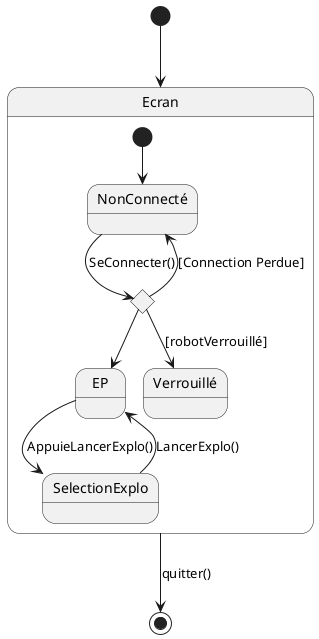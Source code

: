 @startuml
[*] --> Ecran
state Ecran {
    state "NonConnecté" as NonConnecté
    state "EP" as EP
    state "Verrouillé" as Verrouillé
    state "SelectionExplo" as SelectionExplo

    state c <<choice>>

    [*] --> NonConnecté
    NonConnecté --> c : SeConnecter()

    c --> NonConnecté : [Connection Perdue]
    c --> EP
    c --> Verrouillé : [robotVerrouillé]
    EP --> SelectionExplo : AppuieLancerExplo()
    SelectionExplo --> EP : LancerExplo()
}

Ecran --> [*] : quitter()

@enduml